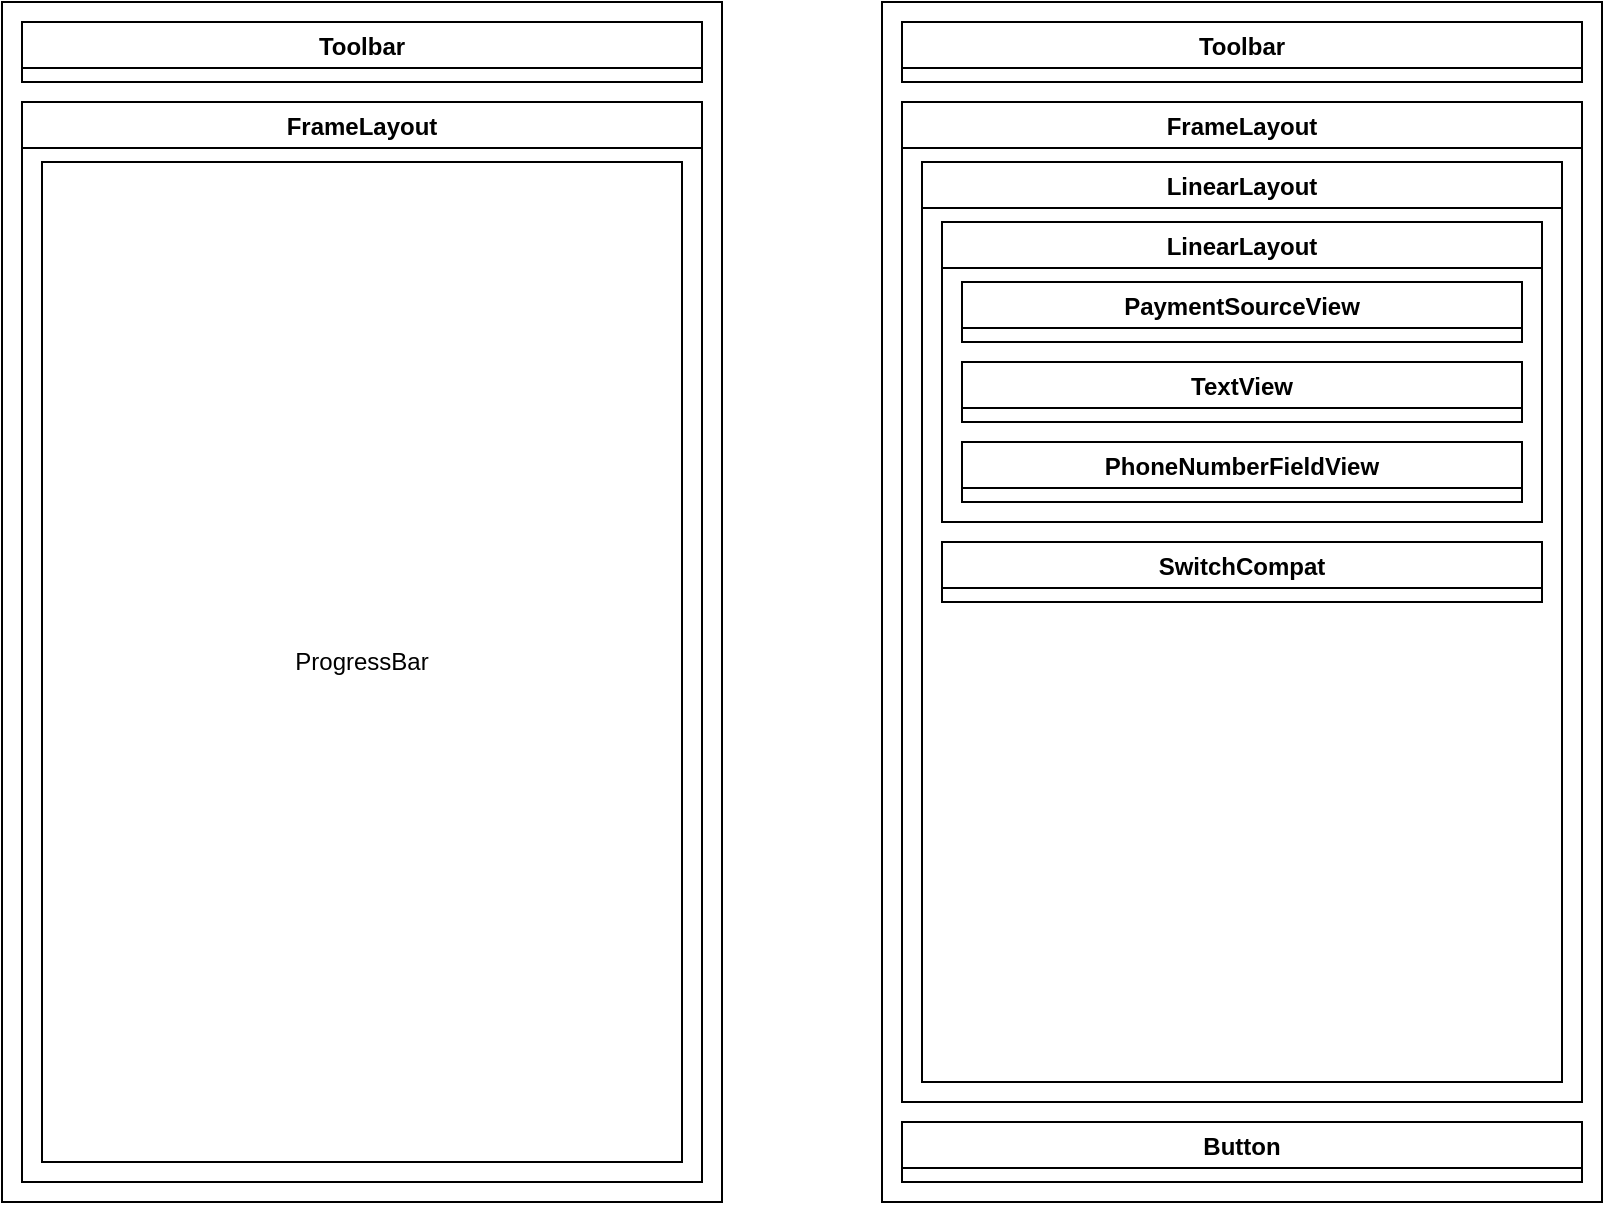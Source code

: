 <mxfile version="16.5.3" type="github">
  <diagram id="3VJANoth9T4Ozcb5BQFa" name="Page-1">
    <mxGraphModel dx="1185" dy="608" grid="1" gridSize="10" guides="1" tooltips="1" connect="1" arrows="1" fold="1" page="1" pageScale="1" pageWidth="850" pageHeight="1100" math="0" shadow="0">
      <root>
        <mxCell id="0" />
        <mxCell id="1" parent="0" />
        <mxCell id="swvmjw_4cvgUV2Ai-KdO-1" value="" style="rounded=0;whiteSpace=wrap;html=1;" vertex="1" parent="1">
          <mxGeometry x="80" y="80" width="360" height="600" as="geometry" />
        </mxCell>
        <mxCell id="swvmjw_4cvgUV2Ai-KdO-4" value="Toolbar" style="swimlane;" vertex="1" parent="1">
          <mxGeometry x="90" y="90" width="340" height="30" as="geometry" />
        </mxCell>
        <mxCell id="swvmjw_4cvgUV2Ai-KdO-5" value="FrameLayout" style="swimlane;" vertex="1" parent="1">
          <mxGeometry x="90" y="130" width="340" height="540" as="geometry" />
        </mxCell>
        <mxCell id="swvmjw_4cvgUV2Ai-KdO-6" value="ProgressBar" style="rounded=0;whiteSpace=wrap;html=1;" vertex="1" parent="swvmjw_4cvgUV2Ai-KdO-5">
          <mxGeometry x="10" y="30" width="320" height="500" as="geometry" />
        </mxCell>
        <mxCell id="swvmjw_4cvgUV2Ai-KdO-7" value="" style="rounded=0;whiteSpace=wrap;html=1;" vertex="1" parent="1">
          <mxGeometry x="520" y="80" width="360" height="600" as="geometry" />
        </mxCell>
        <mxCell id="swvmjw_4cvgUV2Ai-KdO-8" value="Toolbar" style="swimlane;" vertex="1" parent="1">
          <mxGeometry x="530" y="90" width="340" height="30" as="geometry" />
        </mxCell>
        <mxCell id="swvmjw_4cvgUV2Ai-KdO-9" value="Button" style="swimlane;" vertex="1" parent="1">
          <mxGeometry x="530" y="640" width="340" height="30" as="geometry" />
        </mxCell>
        <mxCell id="swvmjw_4cvgUV2Ai-KdO-10" value="FrameLayout" style="swimlane;" vertex="1" parent="1">
          <mxGeometry x="530" y="130" width="340" height="500" as="geometry">
            <mxRectangle x="530" y="130" width="110" height="23" as="alternateBounds" />
          </mxGeometry>
        </mxCell>
        <mxCell id="swvmjw_4cvgUV2Ai-KdO-11" value="LinearLayout" style="swimlane;" vertex="1" parent="swvmjw_4cvgUV2Ai-KdO-10">
          <mxGeometry x="10" y="30" width="320" height="460" as="geometry">
            <mxRectangle x="10" y="30" width="110" height="23" as="alternateBounds" />
          </mxGeometry>
        </mxCell>
        <mxCell id="swvmjw_4cvgUV2Ai-KdO-12" value="LinearLayout" style="swimlane;" vertex="1" parent="swvmjw_4cvgUV2Ai-KdO-11">
          <mxGeometry x="10" y="30" width="300" height="150" as="geometry">
            <mxRectangle x="10" y="30" width="110" height="23" as="alternateBounds" />
          </mxGeometry>
        </mxCell>
        <mxCell id="swvmjw_4cvgUV2Ai-KdO-13" value="PaymentSourceView" style="swimlane;" vertex="1" parent="swvmjw_4cvgUV2Ai-KdO-12">
          <mxGeometry x="10" y="30" width="280" height="30" as="geometry">
            <mxRectangle x="10" y="30" width="150" height="23" as="alternateBounds" />
          </mxGeometry>
        </mxCell>
        <mxCell id="swvmjw_4cvgUV2Ai-KdO-14" value="PhoneNumberFieldView" style="swimlane;" vertex="1" parent="swvmjw_4cvgUV2Ai-KdO-12">
          <mxGeometry x="10" y="110" width="280" height="30" as="geometry" />
        </mxCell>
        <mxCell id="swvmjw_4cvgUV2Ai-KdO-16" value="SwitchCompat" style="swimlane;" vertex="1" parent="swvmjw_4cvgUV2Ai-KdO-11">
          <mxGeometry x="10" y="190" width="300" height="30" as="geometry" />
        </mxCell>
        <mxCell id="swvmjw_4cvgUV2Ai-KdO-15" value="TextView" style="swimlane;" vertex="1" parent="1">
          <mxGeometry x="560" y="260" width="280" height="30" as="geometry" />
        </mxCell>
      </root>
    </mxGraphModel>
  </diagram>
</mxfile>
